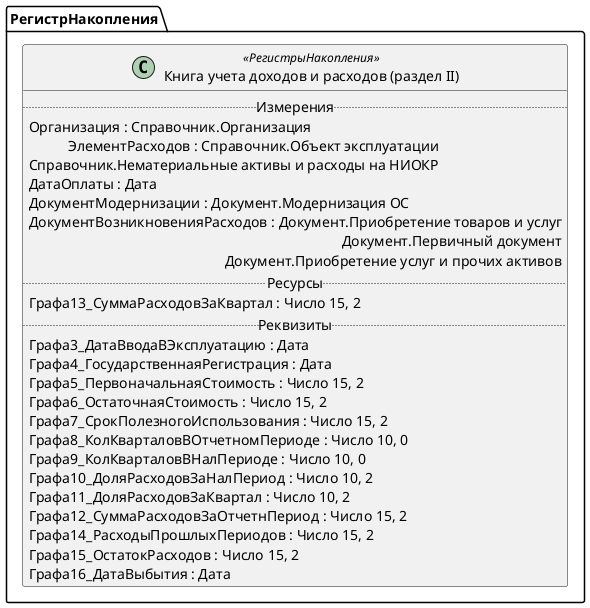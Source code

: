 ﻿@startuml КнигаУчетаДоходовИРасходовРаздел2
'!include templates.wsd
'..\include templates.wsd
class РегистрНакопления.КнигаУчетаДоходовИРасходовРаздел2 as "Книга учета доходов и расходов (раздел II)" <<РегистрыНакопления>>
{
..Измерения..
Организация : Справочник.Организация
ЭлементРасходов : Справочник.Объект эксплуатации\rСправочник.Нематериальные активы и расходы на НИОКР
ДатаОплаты : Дата
ДокументМодернизации : Документ.Модернизация ОС
ДокументВозникновенияРасходов : Документ.Приобретение товаров и услуг\rДокумент.Первичный документ\rДокумент.Приобретение услуг и прочих активов
..Ресурсы..
Графа13_СуммаРасходовЗаКвартал : Число 15, 2
..Реквизиты..
Графа3_ДатаВводаВЭксплуатацию : Дата
Графа4_ГосударственнаяРегистрация : Дата
Графа5_ПервоначальнаяСтоимость : Число 15, 2
Графа6_ОстаточнаяСтоимость : Число 15, 2
Графа7_СрокПолезногоИспользования : Число 15, 2
Графа8_КолКварталовВОтчетномПериоде : Число 10, 0
Графа9_КолКварталовВНалПериоде : Число 10, 0
Графа10_ДоляРасходовЗаНалПериод : Число 10, 2
Графа11_ДоляРасходовЗаКвартал : Число 10, 2
Графа12_СуммаРасходовЗаОтчетнПериод : Число 15, 2
Графа14_РасходыПрошлыхПериодов : Число 15, 2
Графа15_ОстатокРасходов : Число 15, 2
Графа16_ДатаВыбытия : Дата
}
@enduml
